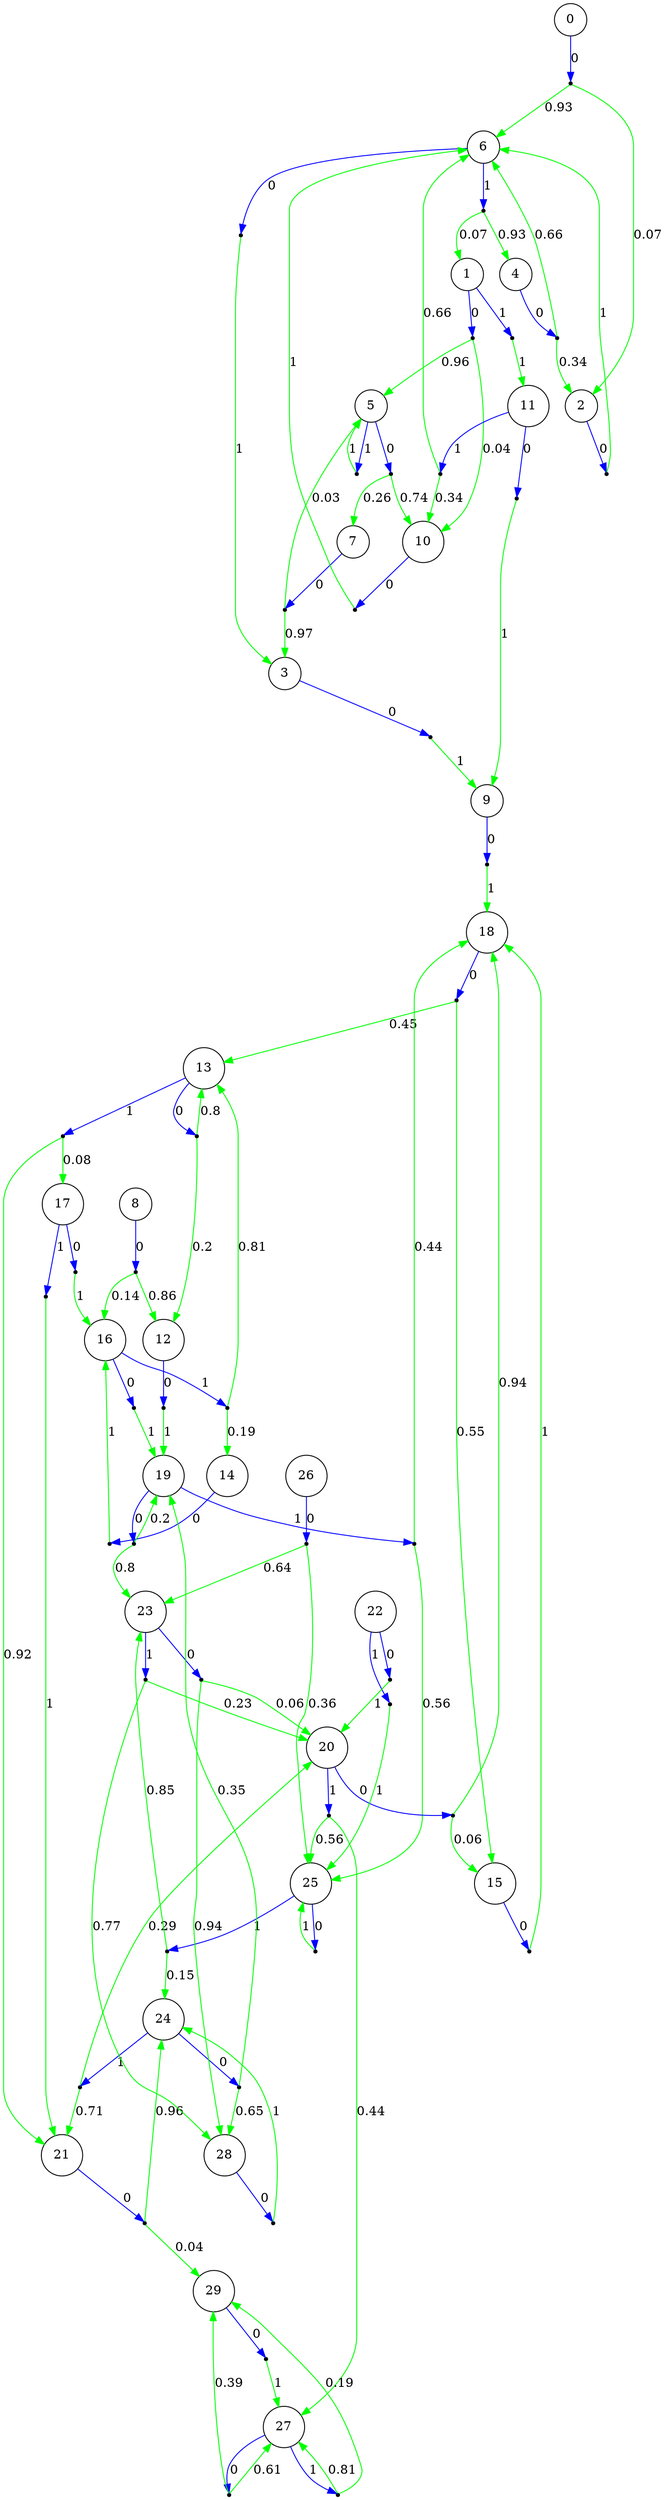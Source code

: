 digraph G
{
0 [shape=circle]
0 -> state_0_action_0 [label="0",shape="box", color="blue"]
state_0_action_0 [shape=point, label=""]
state_0_action_0 -> 6 [label="0.93",color="green"]
state_0_action_0 -> 2 [label="0.07",color="green"]
1 [shape=circle]
1 -> state_1_action_0 [label="0",shape="box", color="blue"]
state_1_action_0 [shape=point, label=""]
state_1_action_0 -> 5 [label="0.96",color="green"]
state_1_action_0 -> 10 [label="0.04",color="green"]
1 -> state_1_action_1 [label="1",shape="box", color="blue"]
state_1_action_1 [shape=point, label=""]
state_1_action_1 -> 11 [label="1",color="green"]
2 [shape=circle]
2 -> state_2_action_0 [label="0",shape="box", color="blue"]
state_2_action_0 [shape=point, label=""]
state_2_action_0 -> 6 [label="1",color="green"]
3 [shape=circle]
3 -> state_3_action_0 [label="0",shape="box", color="blue"]
state_3_action_0 [shape=point, label=""]
state_3_action_0 -> 9 [label="1",color="green"]
4 [shape=circle]
4 -> state_4_action_0 [label="0",shape="box", color="blue"]
state_4_action_0 [shape=point, label=""]
state_4_action_0 -> 6 [label="0.66",color="green"]
state_4_action_0 -> 2 [label="0.34",color="green"]
5 [shape=circle]
5 -> state_5_action_0 [label="0",shape="box", color="blue"]
state_5_action_0 [shape=point, label=""]
state_5_action_0 -> 7 [label="0.26",color="green"]
state_5_action_0 -> 10 [label="0.74",color="green"]
5 -> state_5_action_1 [label="1",shape="box", color="blue"]
state_5_action_1 [shape=point, label=""]
state_5_action_1 -> 5 [label="1",color="green"]
6 [shape=circle]
6 -> state_6_action_0 [label="0",shape="box", color="blue"]
state_6_action_0 [shape=point, label=""]
state_6_action_0 -> 3 [label="1",color="green"]
6 -> state_6_action_1 [label="1",shape="box", color="blue"]
state_6_action_1 [shape=point, label=""]
state_6_action_1 -> 1 [label="0.07",color="green"]
state_6_action_1 -> 4 [label="0.93",color="green"]
7 [shape=circle]
7 -> state_7_action_0 [label="0",shape="box", color="blue"]
state_7_action_0 [shape=point, label=""]
state_7_action_0 -> 5 [label="0.03",color="green"]
state_7_action_0 -> 3 [label="0.97",color="green"]
8 [shape=circle]
8 -> state_8_action_0 [label="0",shape="box", color="blue"]
state_8_action_0 [shape=point, label=""]
state_8_action_0 -> 16 [label="0.14",color="green"]
state_8_action_0 -> 12 [label="0.86",color="green"]
9 [shape=circle]
9 -> state_9_action_0 [label="0",shape="box", color="blue"]
state_9_action_0 [shape=point, label=""]
state_9_action_0 -> 18 [label="1",color="green"]
10 [shape=circle]
10 -> state_10_action_0 [label="0",shape="box", color="blue"]
state_10_action_0 [shape=point, label=""]
state_10_action_0 -> 6 [label="1",color="green"]
11 [shape=circle]
11 -> state_11_action_0 [label="0",shape="box", color="blue"]
state_11_action_0 [shape=point, label=""]
state_11_action_0 -> 9 [label="1",color="green"]
11 -> state_11_action_1 [label="1",shape="box", color="blue"]
state_11_action_1 [shape=point, label=""]
state_11_action_1 -> 10 [label="0.34",color="green"]
state_11_action_1 -> 6 [label="0.66",color="green"]
12 [shape=circle]
12 -> state_12_action_0 [label="0",shape="box", color="blue"]
state_12_action_0 [shape=point, label=""]
state_12_action_0 -> 19 [label="1",color="green"]
13 [shape=circle]
13 -> state_13_action_0 [label="0",shape="box", color="blue"]
state_13_action_0 [shape=point, label=""]
state_13_action_0 -> 12 [label="0.2",color="green"]
state_13_action_0 -> 13 [label="0.8",color="green"]
13 -> state_13_action_1 [label="1",shape="box", color="blue"]
state_13_action_1 [shape=point, label=""]
state_13_action_1 -> 21 [label="0.92",color="green"]
state_13_action_1 -> 17 [label="0.08",color="green"]
14 [shape=circle]
14 -> state_14_action_0 [label="0",shape="box", color="blue"]
state_14_action_0 [shape=point, label=""]
state_14_action_0 -> 16 [label="1",color="green"]
15 [shape=circle]
15 -> state_15_action_0 [label="0",shape="box", color="blue"]
state_15_action_0 [shape=point, label=""]
state_15_action_0 -> 18 [label="1",color="green"]
16 [shape=circle]
16 -> state_16_action_0 [label="0",shape="box", color="blue"]
state_16_action_0 [shape=point, label=""]
state_16_action_0 -> 19 [label="1",color="green"]
16 -> state_16_action_1 [label="1",shape="box", color="blue"]
state_16_action_1 [shape=point, label=""]
state_16_action_1 -> 13 [label="0.81",color="green"]
state_16_action_1 -> 14 [label="0.19",color="green"]
17 [shape=circle]
17 -> state_17_action_0 [label="0",shape="box", color="blue"]
state_17_action_0 [shape=point, label=""]
state_17_action_0 -> 16 [label="1",color="green"]
17 -> state_17_action_1 [label="1",shape="box", color="blue"]
state_17_action_1 [shape=point, label=""]
state_17_action_1 -> 21 [label="1",color="green"]
18 [shape=circle]
18 -> state_18_action_0 [label="0",shape="box", color="blue"]
state_18_action_0 [shape=point, label=""]
state_18_action_0 -> 13 [label="0.45",color="green"]
state_18_action_0 -> 15 [label="0.55",color="green"]
19 [shape=circle]
19 -> state_19_action_0 [label="0",shape="box", color="blue"]
state_19_action_0 [shape=point, label=""]
state_19_action_0 -> 19 [label="0.2",color="green"]
state_19_action_0 -> 23 [label="0.8",color="green"]
19 -> state_19_action_1 [label="1",shape="box", color="blue"]
state_19_action_1 [shape=point, label=""]
state_19_action_1 -> 18 [label="0.44",color="green"]
state_19_action_1 -> 25 [label="0.56",color="green"]
20 [shape=circle]
20 -> state_20_action_0 [label="0",shape="box", color="blue"]
state_20_action_0 [shape=point, label=""]
state_20_action_0 -> 15 [label="0.06",color="green"]
state_20_action_0 -> 18 [label="0.94",color="green"]
20 -> state_20_action_1 [label="1",shape="box", color="blue"]
state_20_action_1 [shape=point, label=""]
state_20_action_1 -> 25 [label="0.56",color="green"]
state_20_action_1 -> 27 [label="0.44",color="green"]
21 [shape=circle]
21 -> state_21_action_0 [label="0",shape="box", color="blue"]
state_21_action_0 [shape=point, label=""]
state_21_action_0 -> 29 [label="0.04",color="green"]
state_21_action_0 -> 24 [label="0.96",color="green"]
22 [shape=circle]
22 -> state_22_action_0 [label="0",shape="box", color="blue"]
state_22_action_0 [shape=point, label=""]
state_22_action_0 -> 20 [label="1",color="green"]
22 -> state_22_action_1 [label="1",shape="box", color="blue"]
state_22_action_1 [shape=point, label=""]
state_22_action_1 -> 25 [label="1",color="green"]
23 [shape=circle]
23 -> state_23_action_0 [label="0",shape="box", color="blue"]
state_23_action_0 [shape=point, label=""]
state_23_action_0 -> 20 [label="0.06",color="green"]
state_23_action_0 -> 28 [label="0.94",color="green"]
23 -> state_23_action_1 [label="1",shape="box", color="blue"]
state_23_action_1 [shape=point, label=""]
state_23_action_1 -> 20 [label="0.23",color="green"]
state_23_action_1 -> 28 [label="0.77",color="green"]
24 [shape=circle]
24 -> state_24_action_0 [label="0",shape="box", color="blue"]
state_24_action_0 [shape=point, label=""]
state_24_action_0 -> 28 [label="0.65",color="green"]
state_24_action_0 -> 19 [label="0.35",color="green"]
24 -> state_24_action_1 [label="1",shape="box", color="blue"]
state_24_action_1 [shape=point, label=""]
state_24_action_1 -> 20 [label="0.29",color="green"]
state_24_action_1 -> 21 [label="0.71",color="green"]
25 [shape=circle]
25 -> state_25_action_0 [label="0",shape="box", color="blue"]
state_25_action_0 [shape=point, label=""]
state_25_action_0 -> 25 [label="1",color="green"]
25 -> state_25_action_1 [label="1",shape="box", color="blue"]
state_25_action_1 [shape=point, label=""]
state_25_action_1 -> 23 [label="0.85",color="green"]
state_25_action_1 -> 24 [label="0.15",color="green"]
26 [shape=circle]
26 -> state_26_action_0 [label="0",shape="box", color="blue"]
state_26_action_0 [shape=point, label=""]
state_26_action_0 -> 25 [label="0.36",color="green"]
state_26_action_0 -> 23 [label="0.64",color="green"]
27 [shape=circle]
27 -> state_27_action_0 [label="0",shape="box", color="blue"]
state_27_action_0 [shape=point, label=""]
state_27_action_0 -> 29 [label="0.39",color="green"]
state_27_action_0 -> 27 [label="0.61",color="green"]
27 -> state_27_action_1 [label="1",shape="box", color="blue"]
state_27_action_1 [shape=point, label=""]
state_27_action_1 -> 29 [label="0.19",color="green"]
state_27_action_1 -> 27 [label="0.81",color="green"]
28 [shape=circle]
28 -> state_28_action_0 [label="0",shape="box", color="blue"]
state_28_action_0 [shape=point, label=""]
state_28_action_0 -> 24 [label="1",color="green"]
29 [shape=circle]
29 -> state_29_action_0 [label="0",shape="box", color="blue"]
state_29_action_0 [shape=point, label=""]
state_29_action_0 -> 27 [label="1",color="green"]
}
